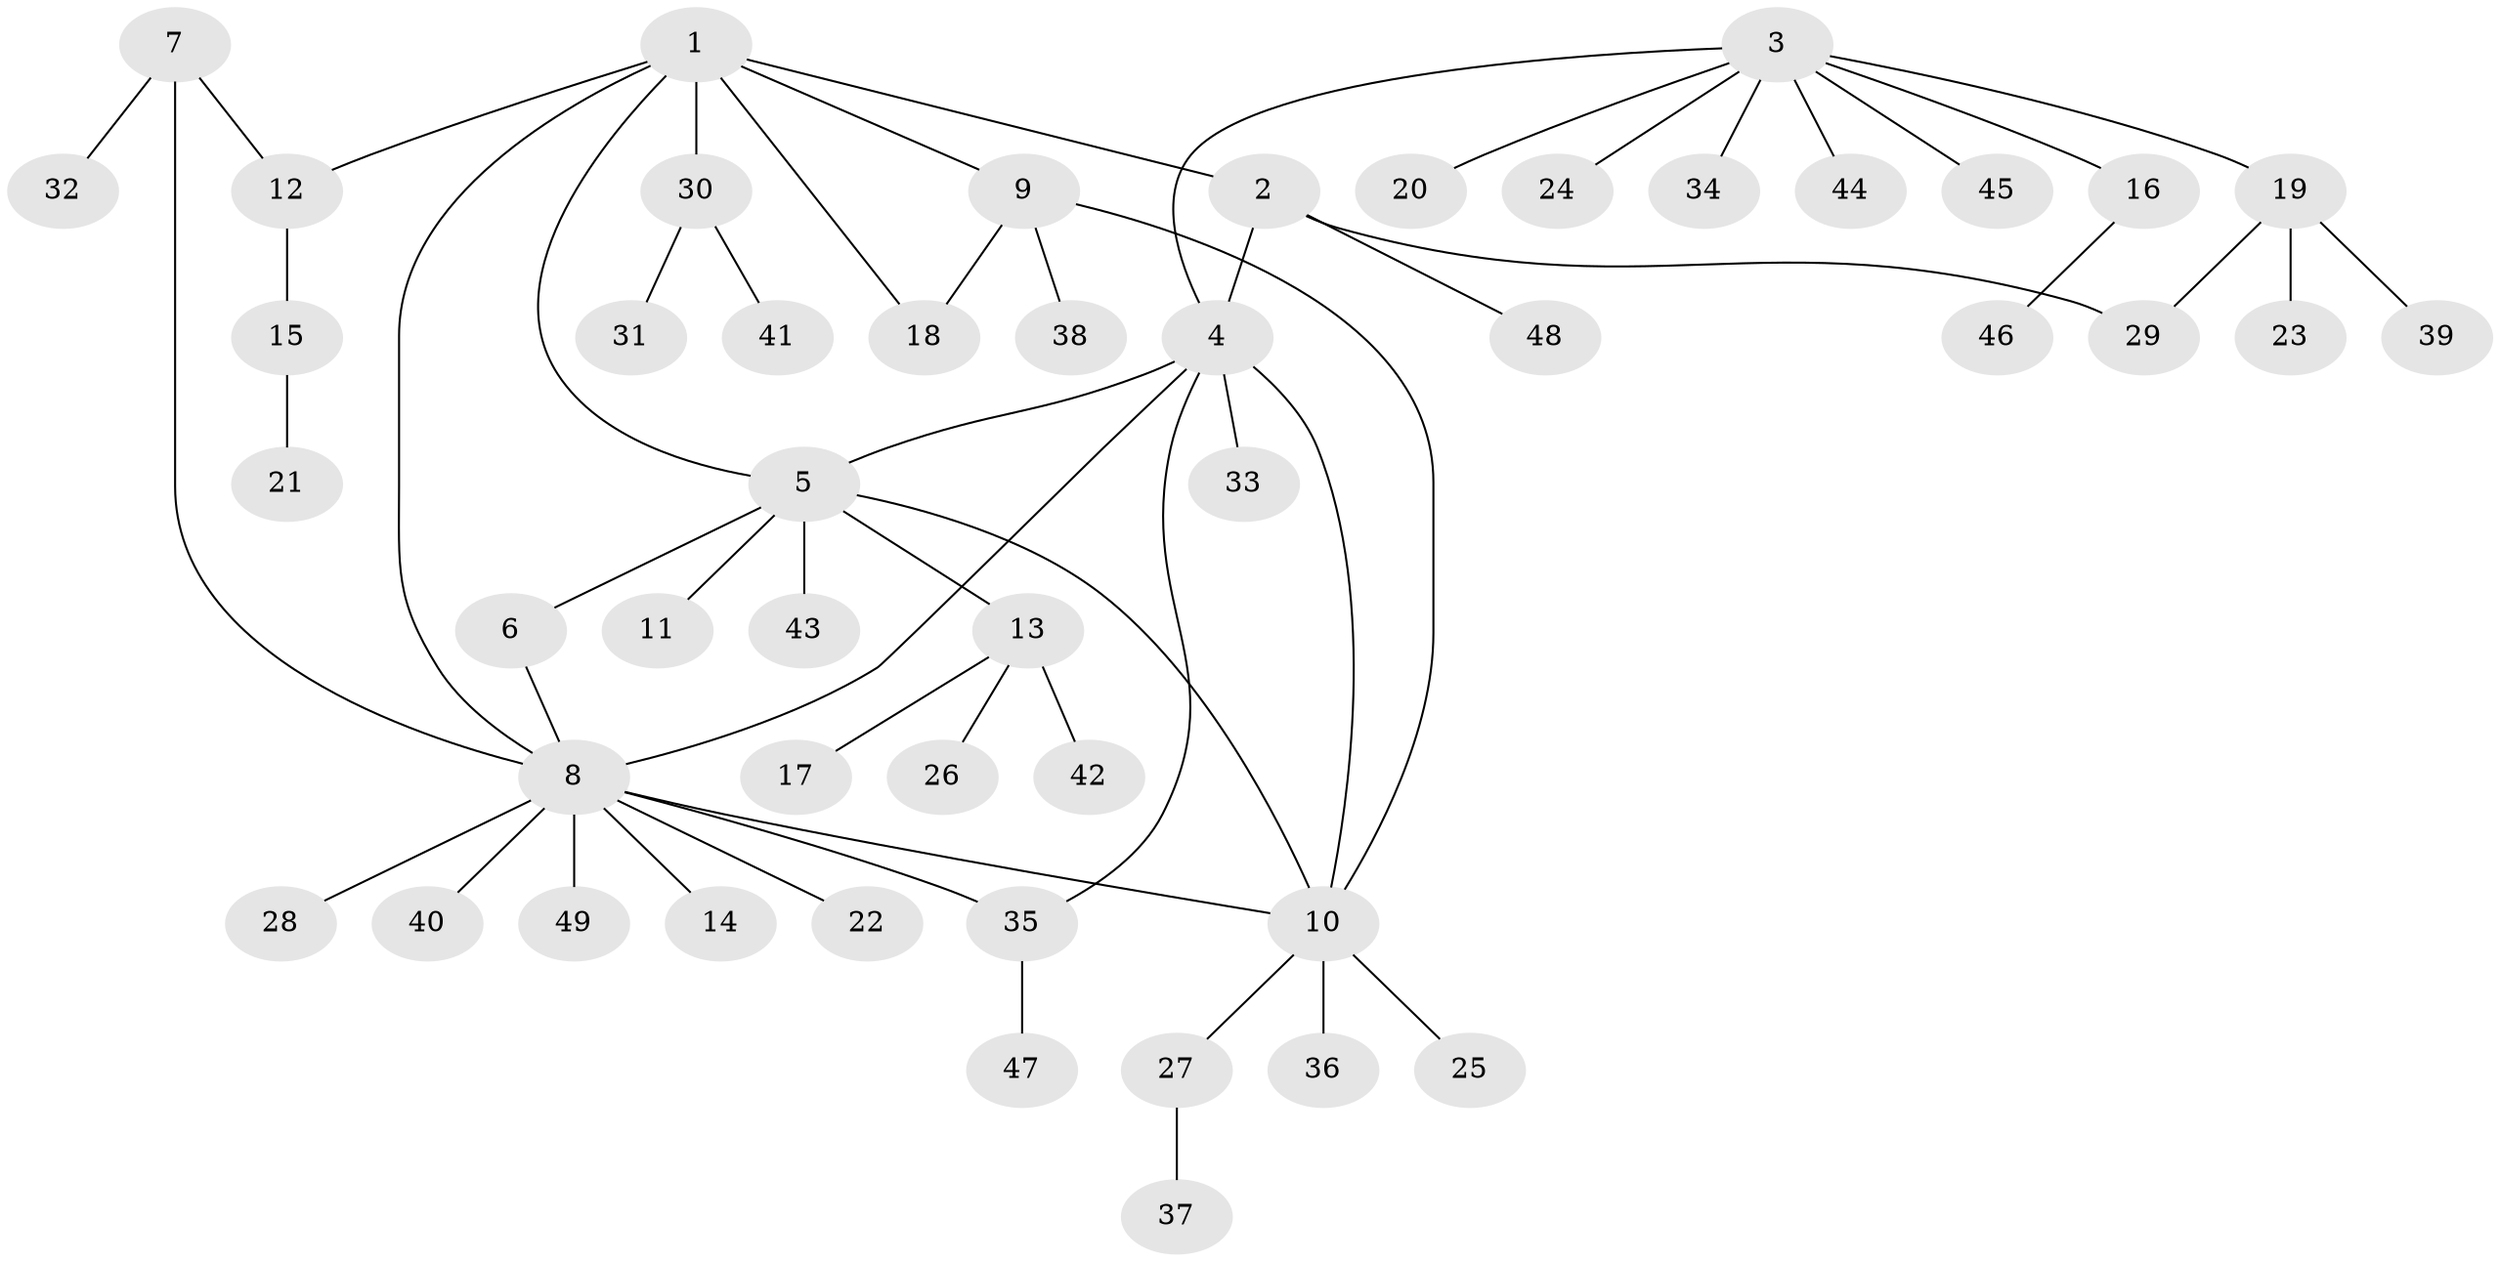 // coarse degree distribution, {7: 0.08823529411764706, 4: 0.08823529411764706, 3: 0.08823529411764706, 2: 0.17647058823529413, 10: 0.029411764705882353, 5: 0.029411764705882353, 1: 0.5}
// Generated by graph-tools (version 1.1) at 2025/19/03/04/25 18:19:46]
// undirected, 49 vertices, 58 edges
graph export_dot {
graph [start="1"]
  node [color=gray90,style=filled];
  1;
  2;
  3;
  4;
  5;
  6;
  7;
  8;
  9;
  10;
  11;
  12;
  13;
  14;
  15;
  16;
  17;
  18;
  19;
  20;
  21;
  22;
  23;
  24;
  25;
  26;
  27;
  28;
  29;
  30;
  31;
  32;
  33;
  34;
  35;
  36;
  37;
  38;
  39;
  40;
  41;
  42;
  43;
  44;
  45;
  46;
  47;
  48;
  49;
  1 -- 2;
  1 -- 5;
  1 -- 8;
  1 -- 9;
  1 -- 12;
  1 -- 18;
  1 -- 30;
  2 -- 4;
  2 -- 29;
  2 -- 48;
  3 -- 4;
  3 -- 16;
  3 -- 19;
  3 -- 20;
  3 -- 24;
  3 -- 34;
  3 -- 44;
  3 -- 45;
  4 -- 5;
  4 -- 8;
  4 -- 10;
  4 -- 33;
  4 -- 35;
  5 -- 6;
  5 -- 10;
  5 -- 11;
  5 -- 13;
  5 -- 43;
  6 -- 8;
  7 -- 8;
  7 -- 12;
  7 -- 32;
  8 -- 10;
  8 -- 14;
  8 -- 22;
  8 -- 28;
  8 -- 35;
  8 -- 40;
  8 -- 49;
  9 -- 10;
  9 -- 18;
  9 -- 38;
  10 -- 25;
  10 -- 27;
  10 -- 36;
  12 -- 15;
  13 -- 17;
  13 -- 26;
  13 -- 42;
  15 -- 21;
  16 -- 46;
  19 -- 23;
  19 -- 29;
  19 -- 39;
  27 -- 37;
  30 -- 31;
  30 -- 41;
  35 -- 47;
}
